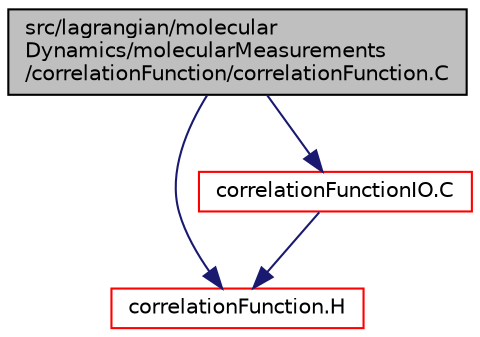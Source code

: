 digraph "src/lagrangian/molecularDynamics/molecularMeasurements/correlationFunction/correlationFunction.C"
{
  bgcolor="transparent";
  edge [fontname="Helvetica",fontsize="10",labelfontname="Helvetica",labelfontsize="10"];
  node [fontname="Helvetica",fontsize="10",shape=record];
  Node1 [label="src/lagrangian/molecular\lDynamics/molecularMeasurements\l/correlationFunction/correlationFunction.C",height=0.2,width=0.4,color="black", fillcolor="grey75", style="filled", fontcolor="black"];
  Node1 -> Node2 [color="midnightblue",fontsize="10",style="solid",fontname="Helvetica"];
  Node2 [label="correlationFunction.H",height=0.2,width=0.4,color="red",URL="$a06998.html"];
  Node1 -> Node3 [color="midnightblue",fontsize="10",style="solid",fontname="Helvetica"];
  Node3 [label="correlationFunctionIO.C",height=0.2,width=0.4,color="red",URL="$a07000.html"];
  Node3 -> Node2 [color="midnightblue",fontsize="10",style="solid",fontname="Helvetica"];
}
